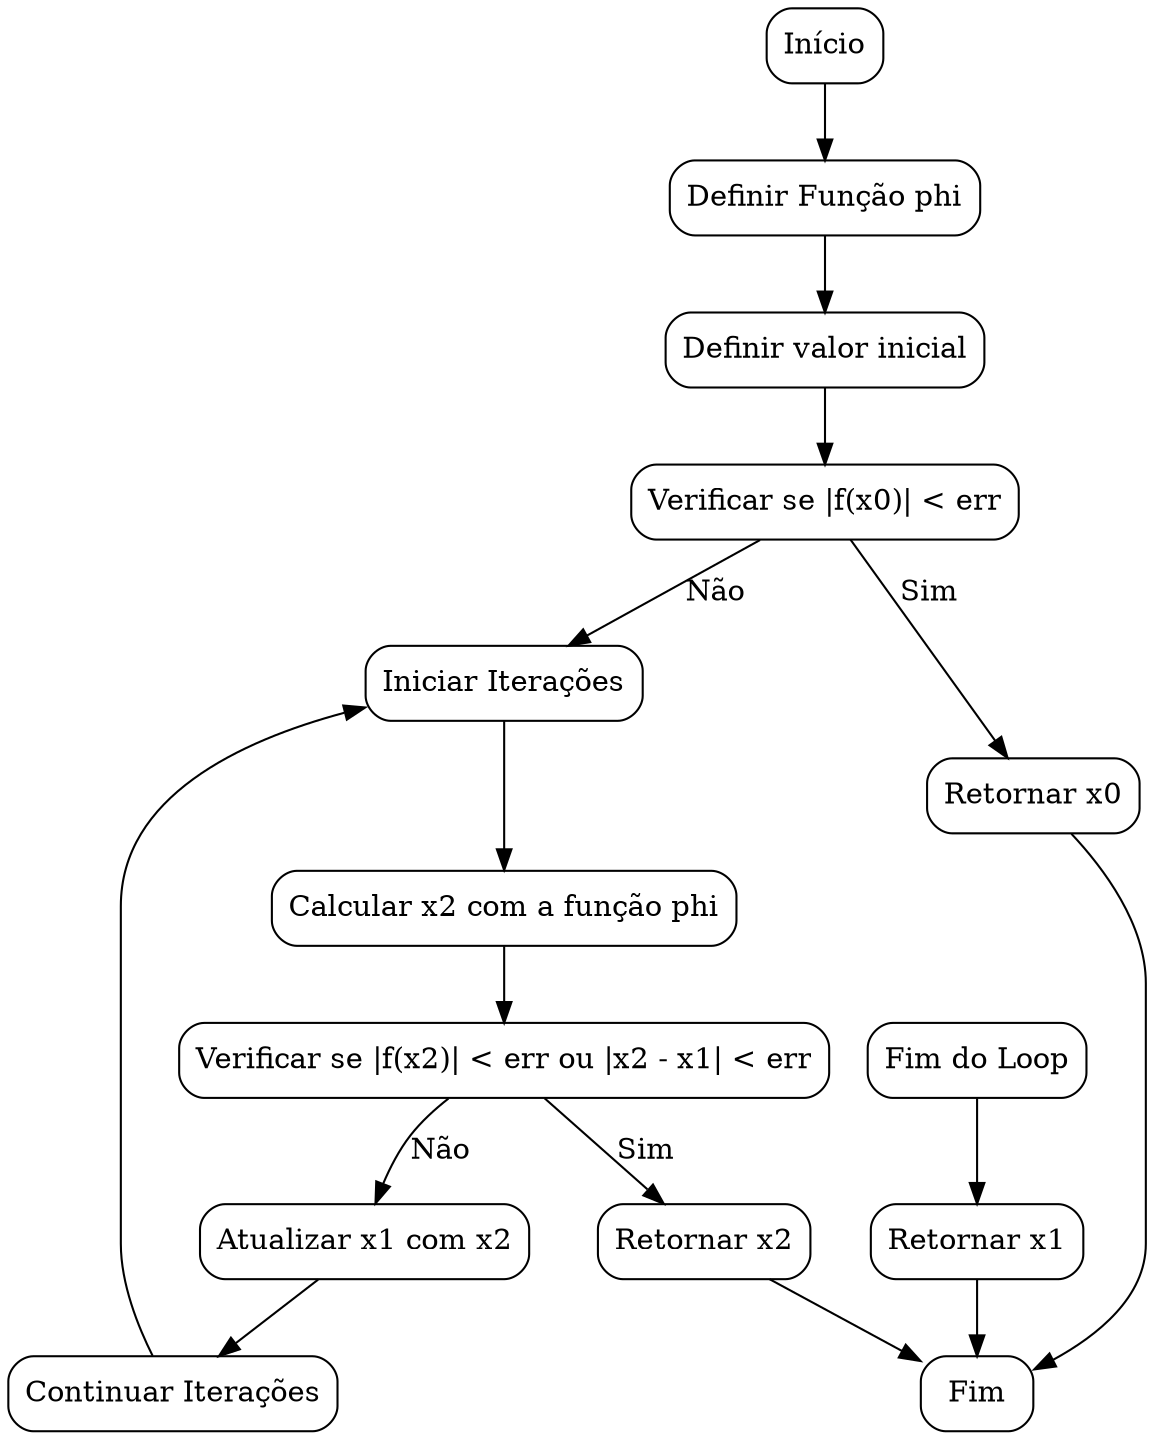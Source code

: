 digraph G {
    node [shape=box, style=rounded];

    Start [label="Início"];
    DefinePhi [label="Definir Função phi"];
    DefinePontoFixo [label="Definir valor inicial"];
    CheckInitialErr [label="Verificar se |f(x0)| < err"];
    InsertInitialData [label="Retornar x0"];
    StartLoop [label="Iniciar Iterações"];
    CalculateX2 [label="Calcular x2 com a função phi"];
    CheckConvergence [label="Verificar se |f(x2)| < err ou |x2 - x1| < err"];
    ReturnX2 [label="Retornar x2"];
    UpdateX1 [label="Atualizar x1 com x2"];
    ContinueLoop [label="Continuar Iterações"];
    EndLoop [label="Fim do Loop"];
    ReturnX1 [label="Retornar x1"];
    End [label="Fim"];

    Start -> DefinePhi;
    DefinePhi -> DefinePontoFixo;
    DefinePontoFixo -> CheckInitialErr;
    CheckInitialErr -> InsertInitialData [label="Sim"];
    CheckInitialErr -> StartLoop [label="Não"];
    InsertInitialData -> End;
    StartLoop -> CalculateX2;
    CalculateX2 -> CheckConvergence;
    CheckConvergence -> ReturnX2 [label="Sim"];
    CheckConvergence -> UpdateX1 [label="Não"];
    ReturnX2 -> End;
    UpdateX1 -> ContinueLoop;
    ContinueLoop -> StartLoop;
    EndLoop -> ReturnX1;
    ReturnX1 -> End;
}